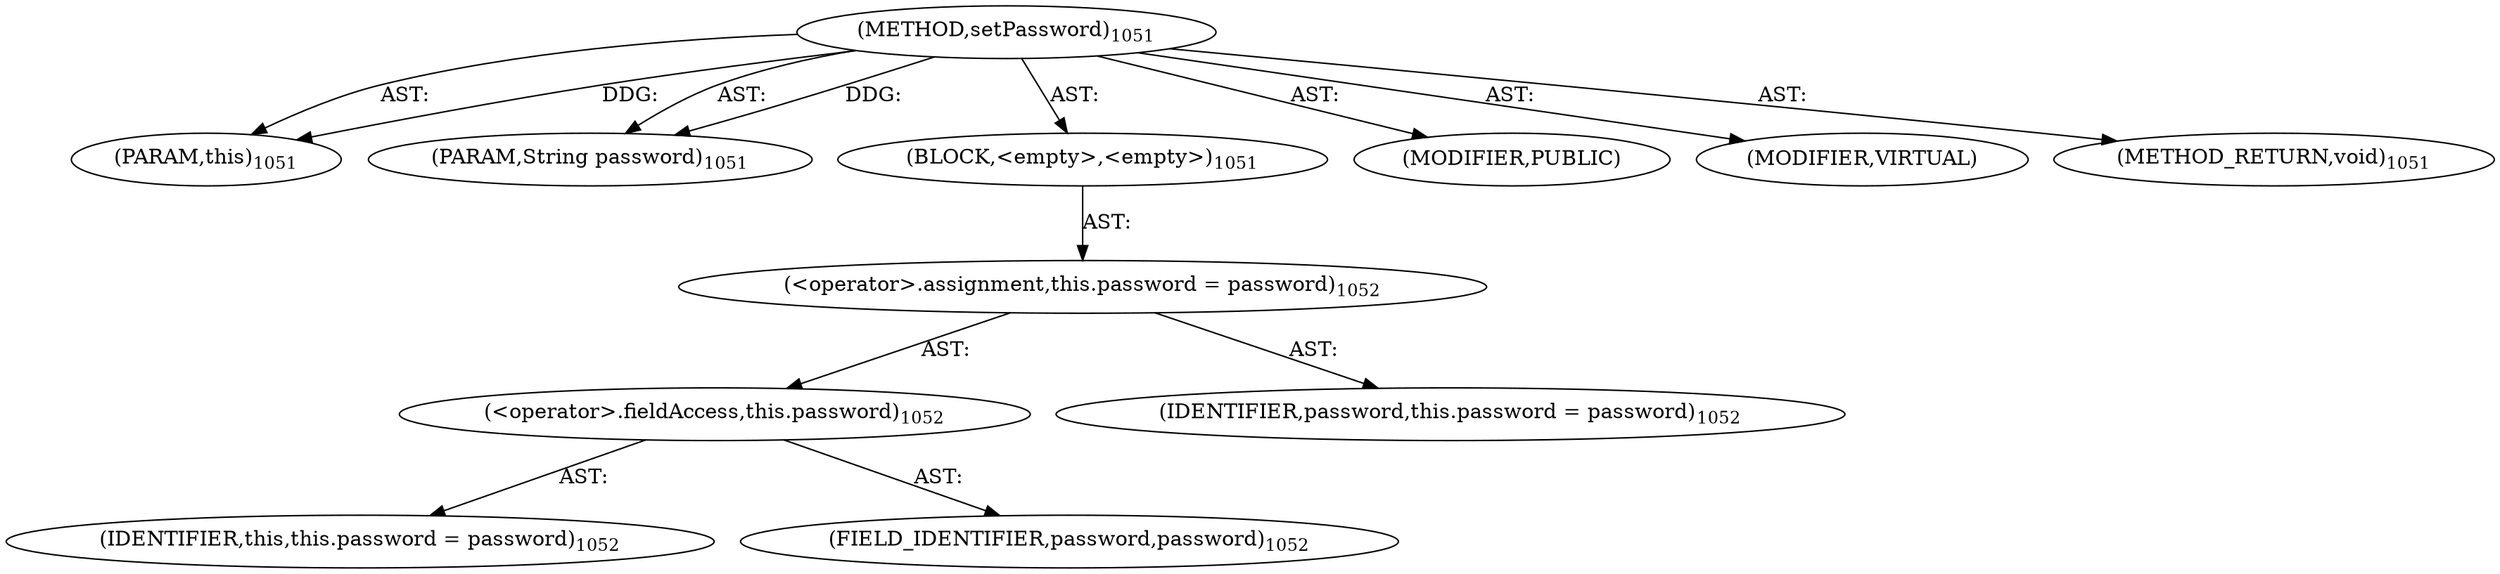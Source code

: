 digraph "setPassword" {  
"111669149734" [label = <(METHOD,setPassword)<SUB>1051</SUB>> ]
"115964117024" [label = <(PARAM,this)<SUB>1051</SUB>> ]
"115964117104" [label = <(PARAM,String password)<SUB>1051</SUB>> ]
"25769803969" [label = <(BLOCK,&lt;empty&gt;,&lt;empty&gt;)<SUB>1051</SUB>> ]
"30064771836" [label = <(&lt;operator&gt;.assignment,this.password = password)<SUB>1052</SUB>> ]
"30064771837" [label = <(&lt;operator&gt;.fieldAccess,this.password)<SUB>1052</SUB>> ]
"68719476834" [label = <(IDENTIFIER,this,this.password = password)<SUB>1052</SUB>> ]
"55834575021" [label = <(FIELD_IDENTIFIER,password,password)<SUB>1052</SUB>> ]
"68719477480" [label = <(IDENTIFIER,password,this.password = password)<SUB>1052</SUB>> ]
"133143986317" [label = <(MODIFIER,PUBLIC)> ]
"133143986318" [label = <(MODIFIER,VIRTUAL)> ]
"128849018918" [label = <(METHOD_RETURN,void)<SUB>1051</SUB>> ]
  "111669149734" -> "115964117024"  [ label = "AST: "] 
  "111669149734" -> "115964117104"  [ label = "AST: "] 
  "111669149734" -> "25769803969"  [ label = "AST: "] 
  "111669149734" -> "133143986317"  [ label = "AST: "] 
  "111669149734" -> "133143986318"  [ label = "AST: "] 
  "111669149734" -> "128849018918"  [ label = "AST: "] 
  "25769803969" -> "30064771836"  [ label = "AST: "] 
  "30064771836" -> "30064771837"  [ label = "AST: "] 
  "30064771836" -> "68719477480"  [ label = "AST: "] 
  "30064771837" -> "68719476834"  [ label = "AST: "] 
  "30064771837" -> "55834575021"  [ label = "AST: "] 
  "111669149734" -> "115964117024"  [ label = "DDG: "] 
  "111669149734" -> "115964117104"  [ label = "DDG: "] 
}
